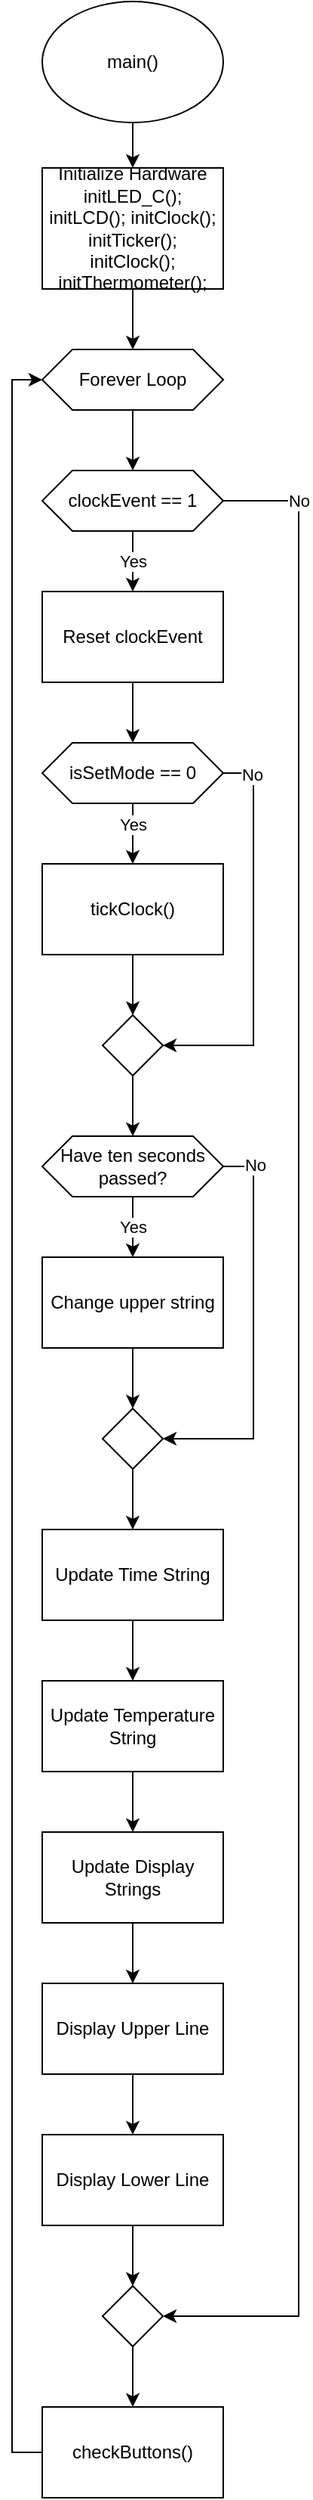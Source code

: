 <mxfile version="24.4.2" type="github" pages="2">
  <diagram name="flowchart_main_c" id="M6uagCtBU-Mpp7MkMFuS">
    <mxGraphModel dx="1050" dy="608" grid="1" gridSize="10" guides="1" tooltips="1" connect="1" arrows="1" fold="1" page="1" pageScale="1" pageWidth="827" pageHeight="1169" math="0" shadow="0">
      <root>
        <mxCell id="0" />
        <mxCell id="1" parent="0" />
        <mxCell id="_5o79X83xNDhyQxUa3Pp-8" style="edgeStyle=orthogonalEdgeStyle;rounded=0;orthogonalLoop=1;jettySize=auto;html=1;exitX=0.5;exitY=1;exitDx=0;exitDy=0;" parent="1" source="_5o79X83xNDhyQxUa3Pp-5" target="_5o79X83xNDhyQxUa3Pp-9" edge="1">
          <mxGeometry relative="1" as="geometry">
            <mxPoint x="360.238" y="320" as="targetPoint" />
          </mxGeometry>
        </mxCell>
        <mxCell id="_5o79X83xNDhyQxUa3Pp-5" value="main()" style="ellipse;whiteSpace=wrap;html=1;" parent="1" vertex="1">
          <mxGeometry x="300" y="210" width="120" height="80" as="geometry" />
        </mxCell>
        <mxCell id="_5o79X83xNDhyQxUa3Pp-11" value="" style="edgeStyle=orthogonalEdgeStyle;rounded=0;orthogonalLoop=1;jettySize=auto;html=1;" parent="1" source="_5o79X83xNDhyQxUa3Pp-9" target="_5o79X83xNDhyQxUa3Pp-17" edge="1">
          <mxGeometry relative="1" as="geometry">
            <mxPoint x="360" y="480" as="targetPoint" />
          </mxGeometry>
        </mxCell>
        <mxCell id="_5o79X83xNDhyQxUa3Pp-9" value="&lt;div&gt;Initialize Hardware&lt;/div&gt;&lt;div&gt;initLED_C(); initLCD(); initClock(); initTicker(); initClock(); initThermometer();&lt;br&gt;&lt;/div&gt;" style="rounded=0;whiteSpace=wrap;html=1;" parent="1" vertex="1">
          <mxGeometry x="300" y="320" width="120" height="80" as="geometry" />
        </mxCell>
        <mxCell id="_5o79X83xNDhyQxUa3Pp-21" style="edgeStyle=orthogonalEdgeStyle;rounded=0;orthogonalLoop=1;jettySize=auto;html=1;exitX=0.5;exitY=1;exitDx=0;exitDy=0;entryX=0.5;entryY=0;entryDx=0;entryDy=0;" parent="1" source="_5o79X83xNDhyQxUa3Pp-17" target="_5o79X83xNDhyQxUa3Pp-20" edge="1">
          <mxGeometry relative="1" as="geometry" />
        </mxCell>
        <mxCell id="_5o79X83xNDhyQxUa3Pp-17" value="Forever Loop" style="shape=hexagon;perimeter=hexagonPerimeter2;whiteSpace=wrap;html=1;fixedSize=1;" parent="1" vertex="1">
          <mxGeometry x="300" y="440" width="120" height="40" as="geometry" />
        </mxCell>
        <mxCell id="_5o79X83xNDhyQxUa3Pp-24" value="Yes" style="edgeStyle=orthogonalEdgeStyle;rounded=0;orthogonalLoop=1;jettySize=auto;html=1;" parent="1" source="_5o79X83xNDhyQxUa3Pp-20" target="_5o79X83xNDhyQxUa3Pp-23" edge="1">
          <mxGeometry relative="1" as="geometry" />
        </mxCell>
        <mxCell id="_5o79X83xNDhyQxUa3Pp-72" style="edgeStyle=orthogonalEdgeStyle;rounded=0;orthogonalLoop=1;jettySize=auto;html=1;exitX=1;exitY=0.5;exitDx=0;exitDy=0;entryX=1;entryY=0.5;entryDx=0;entryDy=0;" parent="1" source="_5o79X83xNDhyQxUa3Pp-20" target="_5o79X83xNDhyQxUa3Pp-68" edge="1">
          <mxGeometry relative="1" as="geometry">
            <Array as="points">
              <mxPoint x="470" y="540" />
              <mxPoint x="470" y="1740" />
            </Array>
          </mxGeometry>
        </mxCell>
        <mxCell id="_5o79X83xNDhyQxUa3Pp-73" value="No" style="edgeLabel;html=1;align=center;verticalAlign=middle;resizable=0;points=[];" parent="_5o79X83xNDhyQxUa3Pp-72" vertex="1" connectable="0">
          <mxGeometry x="-0.921" y="3" relative="1" as="geometry">
            <mxPoint x="-3" y="-3" as="offset" />
          </mxGeometry>
        </mxCell>
        <mxCell id="_5o79X83xNDhyQxUa3Pp-20" value="clockEvent == 1" style="shape=hexagon;perimeter=hexagonPerimeter2;whiteSpace=wrap;html=1;fixedSize=1;" parent="1" vertex="1">
          <mxGeometry x="300" y="520" width="120" height="40" as="geometry" />
        </mxCell>
        <mxCell id="_5o79X83xNDhyQxUa3Pp-26" style="edgeStyle=orthogonalEdgeStyle;rounded=0;orthogonalLoop=1;jettySize=auto;html=1;exitX=0.5;exitY=1;exitDx=0;exitDy=0;entryX=0.5;entryY=0;entryDx=0;entryDy=0;" parent="1" source="_5o79X83xNDhyQxUa3Pp-23" target="_5o79X83xNDhyQxUa3Pp-25" edge="1">
          <mxGeometry relative="1" as="geometry" />
        </mxCell>
        <mxCell id="_5o79X83xNDhyQxUa3Pp-23" value="Reset clockEvent" style="whiteSpace=wrap;html=1;" parent="1" vertex="1">
          <mxGeometry x="300" y="600" width="120" height="60" as="geometry" />
        </mxCell>
        <mxCell id="_5o79X83xNDhyQxUa3Pp-38" value="" style="edgeStyle=orthogonalEdgeStyle;rounded=0;orthogonalLoop=1;jettySize=auto;html=1;" parent="1" source="_5o79X83xNDhyQxUa3Pp-25" target="_5o79X83xNDhyQxUa3Pp-37" edge="1">
          <mxGeometry relative="1" as="geometry" />
        </mxCell>
        <mxCell id="_5o79X83xNDhyQxUa3Pp-42" value="&lt;div&gt;Yes&lt;/div&gt;" style="edgeLabel;html=1;align=center;verticalAlign=middle;resizable=0;points=[];movable=0;rotatable=0;deletable=0;editable=0;locked=1;connectable=0;" parent="_5o79X83xNDhyQxUa3Pp-38" vertex="1" connectable="0">
          <mxGeometry x="-0.325" y="-1" relative="1" as="geometry">
            <mxPoint x="1" as="offset" />
          </mxGeometry>
        </mxCell>
        <mxCell id="_5o79X83xNDhyQxUa3Pp-41" style="edgeStyle=orthogonalEdgeStyle;rounded=0;orthogonalLoop=1;jettySize=auto;html=1;exitX=1;exitY=0.5;exitDx=0;exitDy=0;entryX=1;entryY=0.5;entryDx=0;entryDy=0;" parent="1" source="_5o79X83xNDhyQxUa3Pp-25" target="_5o79X83xNDhyQxUa3Pp-39" edge="1">
          <mxGeometry relative="1" as="geometry" />
        </mxCell>
        <mxCell id="_5o79X83xNDhyQxUa3Pp-43" value="&lt;div&gt;No&lt;/div&gt;" style="edgeLabel;html=1;align=center;verticalAlign=middle;resizable=0;points=[];" parent="_5o79X83xNDhyQxUa3Pp-41" vertex="1" connectable="0">
          <mxGeometry x="-0.172" y="-1" relative="1" as="geometry">
            <mxPoint y="-87" as="offset" />
          </mxGeometry>
        </mxCell>
        <mxCell id="_5o79X83xNDhyQxUa3Pp-25" value="isSetMode == 0" style="shape=hexagon;perimeter=hexagonPerimeter2;whiteSpace=wrap;html=1;fixedSize=1;" parent="1" vertex="1">
          <mxGeometry x="300" y="700" width="120" height="40" as="geometry" />
        </mxCell>
        <mxCell id="_5o79X83xNDhyQxUa3Pp-40" value="" style="edgeStyle=orthogonalEdgeStyle;rounded=0;orthogonalLoop=1;jettySize=auto;html=1;" parent="1" source="_5o79X83xNDhyQxUa3Pp-37" target="_5o79X83xNDhyQxUa3Pp-39" edge="1">
          <mxGeometry relative="1" as="geometry" />
        </mxCell>
        <mxCell id="_5o79X83xNDhyQxUa3Pp-37" value="tickClock()" style="whiteSpace=wrap;html=1;" parent="1" vertex="1">
          <mxGeometry x="300" y="780" width="120" height="60" as="geometry" />
        </mxCell>
        <mxCell id="_5o79X83xNDhyQxUa3Pp-48" style="edgeStyle=orthogonalEdgeStyle;rounded=0;orthogonalLoop=1;jettySize=auto;html=1;exitX=0.5;exitY=1;exitDx=0;exitDy=0;entryX=0.5;entryY=0;entryDx=0;entryDy=0;" parent="1" source="_5o79X83xNDhyQxUa3Pp-39" target="_5o79X83xNDhyQxUa3Pp-47" edge="1">
          <mxGeometry relative="1" as="geometry" />
        </mxCell>
        <mxCell id="_5o79X83xNDhyQxUa3Pp-39" value="" style="rhombus;whiteSpace=wrap;html=1;" parent="1" vertex="1">
          <mxGeometry x="340" y="880" width="40" height="40" as="geometry" />
        </mxCell>
        <mxCell id="_5o79X83xNDhyQxUa3Pp-51" value="" style="edgeStyle=orthogonalEdgeStyle;rounded=0;orthogonalLoop=1;jettySize=auto;html=1;" parent="1" source="_5o79X83xNDhyQxUa3Pp-47" target="_5o79X83xNDhyQxUa3Pp-50" edge="1">
          <mxGeometry relative="1" as="geometry" />
        </mxCell>
        <mxCell id="_5o79X83xNDhyQxUa3Pp-55" value="&lt;div&gt;Yes&lt;/div&gt;" style="edgeLabel;html=1;align=center;verticalAlign=middle;resizable=0;points=[];" parent="_5o79X83xNDhyQxUa3Pp-51" vertex="1" connectable="0">
          <mxGeometry x="-0.45" y="-2" relative="1" as="geometry">
            <mxPoint x="2" y="9" as="offset" />
          </mxGeometry>
        </mxCell>
        <mxCell id="_5o79X83xNDhyQxUa3Pp-54" style="edgeStyle=orthogonalEdgeStyle;rounded=0;orthogonalLoop=1;jettySize=auto;html=1;exitX=1;exitY=0.5;exitDx=0;exitDy=0;entryX=1;entryY=0.5;entryDx=0;entryDy=0;" parent="1" source="_5o79X83xNDhyQxUa3Pp-47" target="_5o79X83xNDhyQxUa3Pp-52" edge="1">
          <mxGeometry relative="1" as="geometry" />
        </mxCell>
        <mxCell id="_5o79X83xNDhyQxUa3Pp-56" value="No" style="edgeLabel;html=1;align=center;verticalAlign=middle;resizable=0;points=[];" parent="_5o79X83xNDhyQxUa3Pp-54" vertex="1" connectable="0">
          <mxGeometry x="-0.846" y="2" relative="1" as="geometry">
            <mxPoint x="-1" y="-1" as="offset" />
          </mxGeometry>
        </mxCell>
        <mxCell id="_5o79X83xNDhyQxUa3Pp-47" value="Have ten seconds passed?" style="shape=hexagon;perimeter=hexagonPerimeter2;whiteSpace=wrap;html=1;fixedSize=1;" parent="1" vertex="1">
          <mxGeometry x="300" y="960" width="120" height="40" as="geometry" />
        </mxCell>
        <mxCell id="_5o79X83xNDhyQxUa3Pp-53" value="" style="edgeStyle=orthogonalEdgeStyle;rounded=0;orthogonalLoop=1;jettySize=auto;html=1;" parent="1" source="_5o79X83xNDhyQxUa3Pp-50" target="_5o79X83xNDhyQxUa3Pp-52" edge="1">
          <mxGeometry relative="1" as="geometry" />
        </mxCell>
        <mxCell id="_5o79X83xNDhyQxUa3Pp-50" value="Change upper string" style="whiteSpace=wrap;html=1;" parent="1" vertex="1">
          <mxGeometry x="300" y="1040" width="120" height="60" as="geometry" />
        </mxCell>
        <mxCell id="_5o79X83xNDhyQxUa3Pp-59" value="" style="edgeStyle=orthogonalEdgeStyle;rounded=0;orthogonalLoop=1;jettySize=auto;html=1;" parent="1" source="_5o79X83xNDhyQxUa3Pp-52" target="_5o79X83xNDhyQxUa3Pp-58" edge="1">
          <mxGeometry relative="1" as="geometry" />
        </mxCell>
        <mxCell id="_5o79X83xNDhyQxUa3Pp-52" value="" style="rhombus;whiteSpace=wrap;html=1;" parent="1" vertex="1">
          <mxGeometry x="340" y="1140" width="40" height="40" as="geometry" />
        </mxCell>
        <mxCell id="_5o79X83xNDhyQxUa3Pp-61" value="" style="edgeStyle=orthogonalEdgeStyle;rounded=0;orthogonalLoop=1;jettySize=auto;html=1;" parent="1" source="_5o79X83xNDhyQxUa3Pp-58" target="_5o79X83xNDhyQxUa3Pp-60" edge="1">
          <mxGeometry relative="1" as="geometry" />
        </mxCell>
        <mxCell id="_5o79X83xNDhyQxUa3Pp-58" value="Update Time String" style="whiteSpace=wrap;html=1;" parent="1" vertex="1">
          <mxGeometry x="300" y="1220" width="120" height="60" as="geometry" />
        </mxCell>
        <mxCell id="_5o79X83xNDhyQxUa3Pp-63" value="" style="edgeStyle=orthogonalEdgeStyle;rounded=0;orthogonalLoop=1;jettySize=auto;html=1;" parent="1" source="_5o79X83xNDhyQxUa3Pp-60" target="_5o79X83xNDhyQxUa3Pp-62" edge="1">
          <mxGeometry relative="1" as="geometry" />
        </mxCell>
        <mxCell id="_5o79X83xNDhyQxUa3Pp-60" value="Update Temperature String" style="whiteSpace=wrap;html=1;" parent="1" vertex="1">
          <mxGeometry x="300" y="1320" width="120" height="60" as="geometry" />
        </mxCell>
        <mxCell id="_5o79X83xNDhyQxUa3Pp-65" value="" style="edgeStyle=orthogonalEdgeStyle;rounded=0;orthogonalLoop=1;jettySize=auto;html=1;" parent="1" source="_5o79X83xNDhyQxUa3Pp-62" target="_5o79X83xNDhyQxUa3Pp-64" edge="1">
          <mxGeometry relative="1" as="geometry" />
        </mxCell>
        <mxCell id="_5o79X83xNDhyQxUa3Pp-62" value="Update Display Strings" style="whiteSpace=wrap;html=1;" parent="1" vertex="1">
          <mxGeometry x="300" y="1420" width="120" height="60" as="geometry" />
        </mxCell>
        <mxCell id="_5o79X83xNDhyQxUa3Pp-67" value="" style="edgeStyle=orthogonalEdgeStyle;rounded=0;orthogonalLoop=1;jettySize=auto;html=1;" parent="1" source="_5o79X83xNDhyQxUa3Pp-64" target="_5o79X83xNDhyQxUa3Pp-66" edge="1">
          <mxGeometry relative="1" as="geometry" />
        </mxCell>
        <mxCell id="_5o79X83xNDhyQxUa3Pp-64" value="Display Upper Line" style="whiteSpace=wrap;html=1;" parent="1" vertex="1">
          <mxGeometry x="300" y="1520" width="120" height="60" as="geometry" />
        </mxCell>
        <mxCell id="_5o79X83xNDhyQxUa3Pp-69" value="" style="edgeStyle=orthogonalEdgeStyle;rounded=0;orthogonalLoop=1;jettySize=auto;html=1;" parent="1" source="_5o79X83xNDhyQxUa3Pp-66" target="_5o79X83xNDhyQxUa3Pp-68" edge="1">
          <mxGeometry relative="1" as="geometry" />
        </mxCell>
        <mxCell id="_5o79X83xNDhyQxUa3Pp-66" value="Display Lower Line" style="whiteSpace=wrap;html=1;" parent="1" vertex="1">
          <mxGeometry x="300" y="1620" width="120" height="60" as="geometry" />
        </mxCell>
        <mxCell id="_5o79X83xNDhyQxUa3Pp-71" value="" style="edgeStyle=orthogonalEdgeStyle;rounded=0;orthogonalLoop=1;jettySize=auto;html=1;" parent="1" source="_5o79X83xNDhyQxUa3Pp-68" target="_5o79X83xNDhyQxUa3Pp-70" edge="1">
          <mxGeometry relative="1" as="geometry" />
        </mxCell>
        <mxCell id="_5o79X83xNDhyQxUa3Pp-68" value="" style="rhombus;whiteSpace=wrap;html=1;" parent="1" vertex="1">
          <mxGeometry x="340" y="1720" width="40" height="40" as="geometry" />
        </mxCell>
        <mxCell id="_5o79X83xNDhyQxUa3Pp-75" style="edgeStyle=orthogonalEdgeStyle;rounded=0;orthogonalLoop=1;jettySize=auto;html=1;exitX=0;exitY=0.5;exitDx=0;exitDy=0;entryX=0;entryY=0.5;entryDx=0;entryDy=0;" parent="1" source="_5o79X83xNDhyQxUa3Pp-70" target="_5o79X83xNDhyQxUa3Pp-17" edge="1">
          <mxGeometry relative="1" as="geometry" />
        </mxCell>
        <mxCell id="_5o79X83xNDhyQxUa3Pp-70" value="checkButtons()" style="whiteSpace=wrap;html=1;" parent="1" vertex="1">
          <mxGeometry x="300" y="1800" width="120" height="60" as="geometry" />
        </mxCell>
      </root>
    </mxGraphModel>
  </diagram>
  <diagram id="B_Ukn9qOTJEpPQO8fC72" name="flowchart_led">
    <mxGraphModel dx="674" dy="607" grid="0" gridSize="10" guides="1" tooltips="1" connect="1" arrows="1" fold="1" page="0" pageScale="1" pageWidth="827" pageHeight="1169" math="0" shadow="0">
      <root>
        <mxCell id="0" />
        <mxCell id="1" parent="0" />
      </root>
    </mxGraphModel>
  </diagram>
</mxfile>
